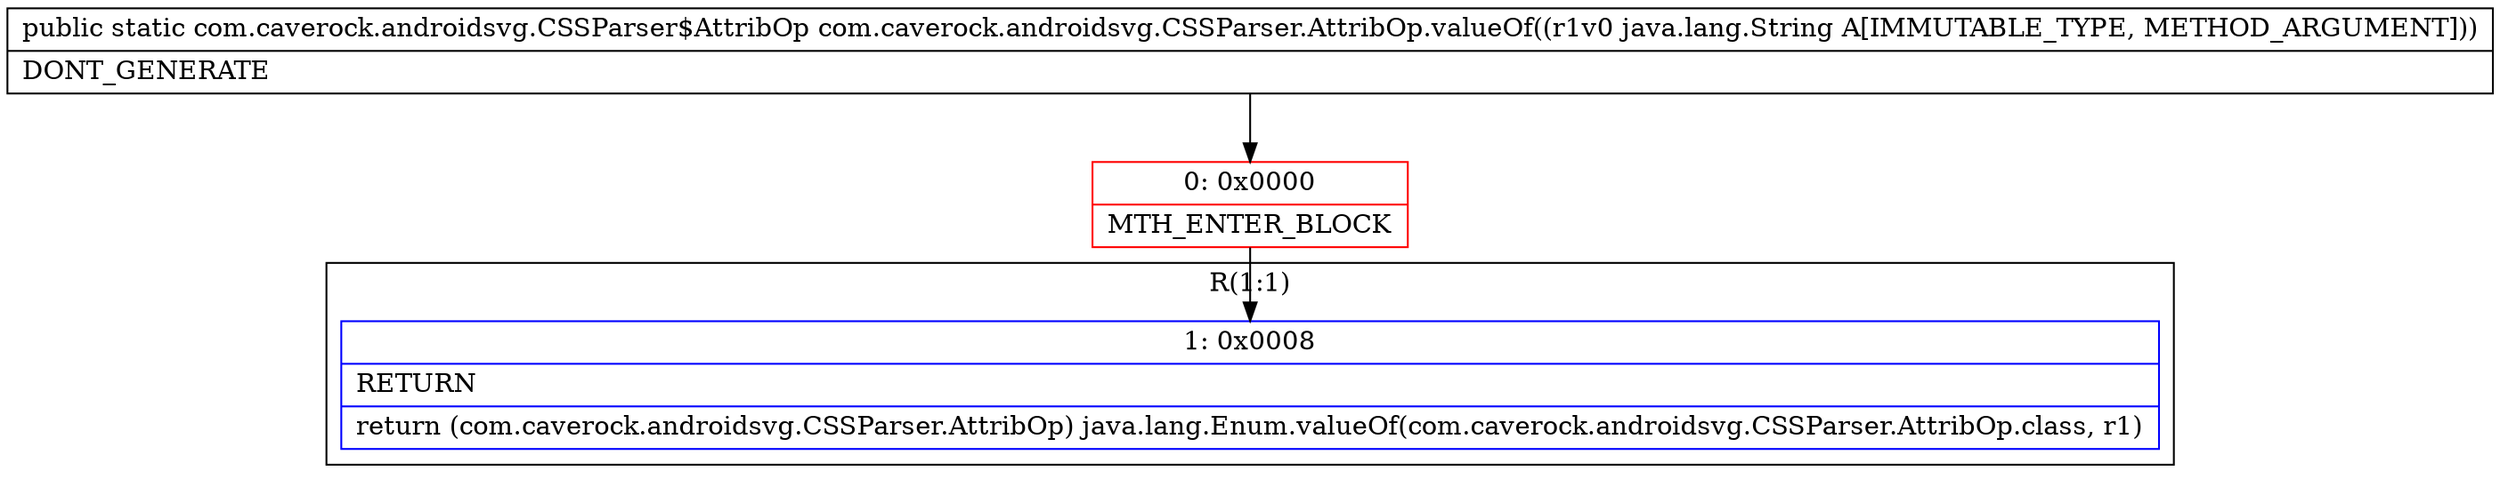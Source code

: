 digraph "CFG forcom.caverock.androidsvg.CSSParser.AttribOp.valueOf(Ljava\/lang\/String;)Lcom\/caverock\/androidsvg\/CSSParser$AttribOp;" {
subgraph cluster_Region_1717828916 {
label = "R(1:1)";
node [shape=record,color=blue];
Node_1 [shape=record,label="{1\:\ 0x0008|RETURN\l|return (com.caverock.androidsvg.CSSParser.AttribOp) java.lang.Enum.valueOf(com.caverock.androidsvg.CSSParser.AttribOp.class, r1)\l}"];
}
Node_0 [shape=record,color=red,label="{0\:\ 0x0000|MTH_ENTER_BLOCK\l}"];
MethodNode[shape=record,label="{public static com.caverock.androidsvg.CSSParser$AttribOp com.caverock.androidsvg.CSSParser.AttribOp.valueOf((r1v0 java.lang.String A[IMMUTABLE_TYPE, METHOD_ARGUMENT]))  | DONT_GENERATE\l}"];
MethodNode -> Node_0;
Node_0 -> Node_1;
}

